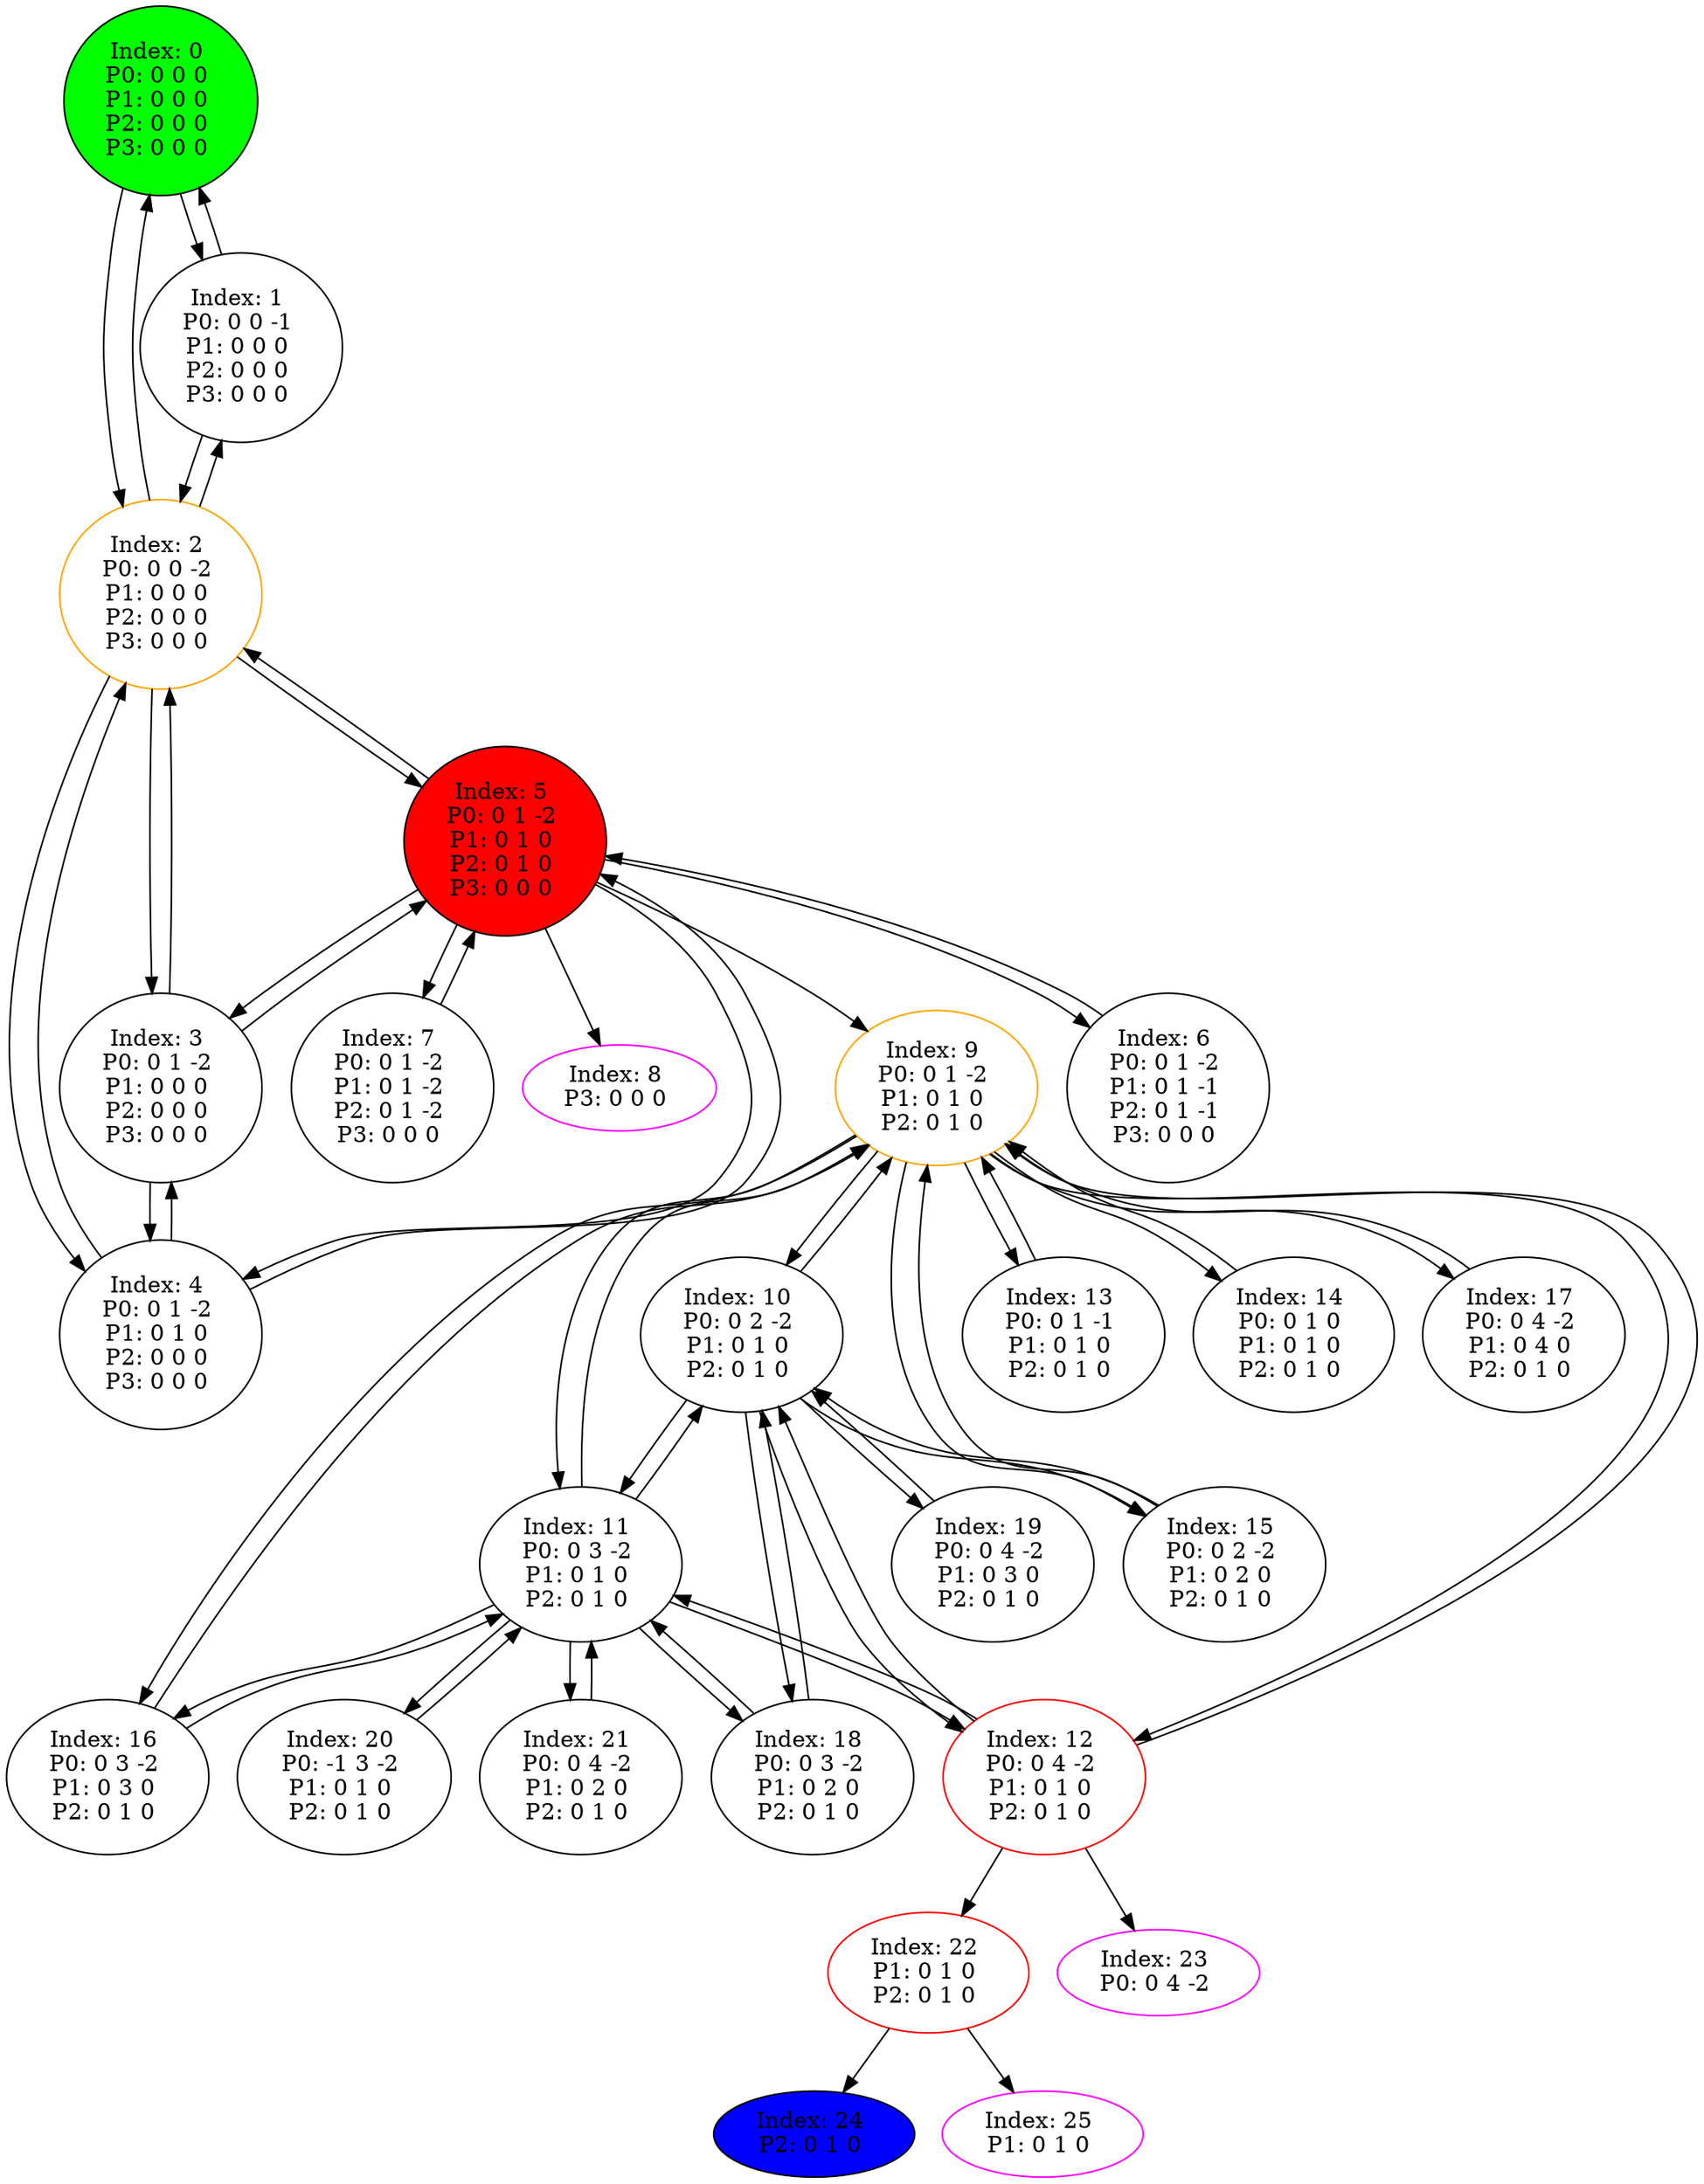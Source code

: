 digraph G {
color = "black"
0[label = "Index: 0 
P0: 0 0 0 
P1: 0 0 0 
P2: 0 0 0 
P3: 0 0 0 
", style="filled", fillcolor = "green"]
1[label = "Index: 1 
P0: 0 0 -1 
P1: 0 0 0 
P2: 0 0 0 
P3: 0 0 0 
"]
2[label = "Index: 2 
P0: 0 0 -2 
P1: 0 0 0 
P2: 0 0 0 
P3: 0 0 0 
", color = "orange"]
3[label = "Index: 3 
P0: 0 1 -2 
P1: 0 0 0 
P2: 0 0 0 
P3: 0 0 0 
"]
4[label = "Index: 4 
P0: 0 1 -2 
P1: 0 1 0 
P2: 0 0 0 
P3: 0 0 0 
"]
5[label = "Index: 5 
P0: 0 1 -2 
P1: 0 1 0 
P2: 0 1 0 
P3: 0 0 0 
", style="filled", fillcolor = "red"]
6[label = "Index: 6 
P0: 0 1 -2 
P1: 0 1 -1 
P2: 0 1 -1 
P3: 0 0 0 
"]
7[label = "Index: 7 
P0: 0 1 -2 
P1: 0 1 -2 
P2: 0 1 -2 
P3: 0 0 0 
"]
8[label = "Index: 8 
P3: 0 0 0 
", color = "fuchsia"]
9[label = "Index: 9 
P0: 0 1 -2 
P1: 0 1 0 
P2: 0 1 0 
", color = "orange"]
10[label = "Index: 10 
P0: 0 2 -2 
P1: 0 1 0 
P2: 0 1 0 
"]
11[label = "Index: 11 
P0: 0 3 -2 
P1: 0 1 0 
P2: 0 1 0 
"]
12[label = "Index: 12 
P0: 0 4 -2 
P1: 0 1 0 
P2: 0 1 0 
", color = "red"]
13[label = "Index: 13 
P0: 0 1 -1 
P1: 0 1 0 
P2: 0 1 0 
"]
14[label = "Index: 14 
P0: 0 1 0 
P1: 0 1 0 
P2: 0 1 0 
"]
15[label = "Index: 15 
P0: 0 2 -2 
P1: 0 2 0 
P2: 0 1 0 
"]
16[label = "Index: 16 
P0: 0 3 -2 
P1: 0 3 0 
P2: 0 1 0 
"]
17[label = "Index: 17 
P0: 0 4 -2 
P1: 0 4 0 
P2: 0 1 0 
"]
18[label = "Index: 18 
P0: 0 3 -2 
P1: 0 2 0 
P2: 0 1 0 
"]
19[label = "Index: 19 
P0: 0 4 -2 
P1: 0 3 0 
P2: 0 1 0 
"]
20[label = "Index: 20 
P0: -1 3 -2 
P1: 0 1 0 
P2: 0 1 0 
"]
21[label = "Index: 21 
P0: 0 4 -2 
P1: 0 2 0 
P2: 0 1 0 
"]
22[label = "Index: 22 
P1: 0 1 0 
P2: 0 1 0 
", color = "red"]
23[label = "Index: 23 
P0: 0 4 -2 
", color = "fuchsia"]
24[label = "Index: 24 
P2: 0 1 0 
", style="filled", fillcolor = "blue"]
25[label = "Index: 25 
P1: 0 1 0 
", color = "fuchsia"]
0 -> 1
0 -> 2

1 -> 0
1 -> 2

2 -> 0
2 -> 1
2 -> 3
2 -> 4
2 -> 5

3 -> 2
3 -> 4
3 -> 5

4 -> 2
4 -> 3
4 -> 5

5 -> 2
5 -> 3
5 -> 4
5 -> 6
5 -> 7
5 -> 8
5 -> 9

6 -> 5

7 -> 5

9 -> 10
9 -> 11
9 -> 12
9 -> 13
9 -> 14
9 -> 15
9 -> 16
9 -> 17

10 -> 9
10 -> 11
10 -> 12
10 -> 15
10 -> 18
10 -> 19

11 -> 9
11 -> 10
11 -> 20
11 -> 12
11 -> 18
11 -> 16
11 -> 21

12 -> 9
12 -> 10
12 -> 11
12 -> 22
12 -> 23

13 -> 9

14 -> 9

15 -> 9
15 -> 10

16 -> 9
16 -> 11

17 -> 9

18 -> 10
18 -> 11

19 -> 10

20 -> 11

21 -> 11

22 -> 24
22 -> 25

}
